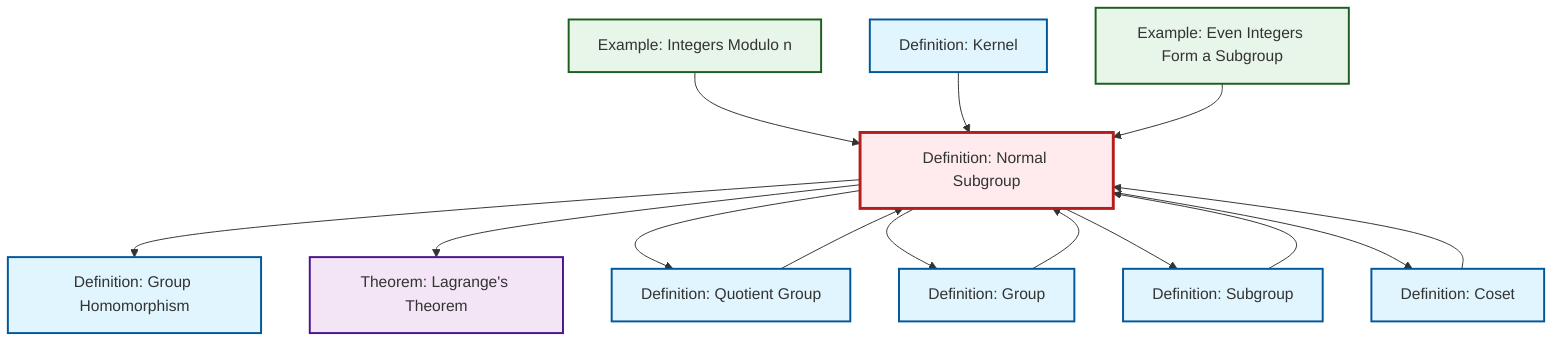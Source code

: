 graph TD
    classDef definition fill:#e1f5fe,stroke:#01579b,stroke-width:2px
    classDef theorem fill:#f3e5f5,stroke:#4a148c,stroke-width:2px
    classDef axiom fill:#fff3e0,stroke:#e65100,stroke-width:2px
    classDef example fill:#e8f5e9,stroke:#1b5e20,stroke-width:2px
    classDef current fill:#ffebee,stroke:#b71c1c,stroke-width:3px
    ex-quotient-integers-mod-n["Example: Integers Modulo n"]:::example
    def-coset["Definition: Coset"]:::definition
    def-group["Definition: Group"]:::definition
    def-homomorphism["Definition: Group Homomorphism"]:::definition
    def-kernel["Definition: Kernel"]:::definition
    def-normal-subgroup["Definition: Normal Subgroup"]:::definition
    def-quotient-group["Definition: Quotient Group"]:::definition
    thm-lagrange["Theorem: Lagrange's Theorem"]:::theorem
    ex-even-integers-subgroup["Example: Even Integers Form a Subgroup"]:::example
    def-subgroup["Definition: Subgroup"]:::definition
    def-normal-subgroup --> def-homomorphism
    def-normal-subgroup --> thm-lagrange
    ex-quotient-integers-mod-n --> def-normal-subgroup
    def-kernel --> def-normal-subgroup
    def-subgroup --> def-normal-subgroup
    def-quotient-group --> def-normal-subgroup
    def-normal-subgroup --> def-quotient-group
    def-normal-subgroup --> def-group
    ex-even-integers-subgroup --> def-normal-subgroup
    def-group --> def-normal-subgroup
    def-normal-subgroup --> def-subgroup
    def-normal-subgroup --> def-coset
    def-coset --> def-normal-subgroup
    class def-normal-subgroup current